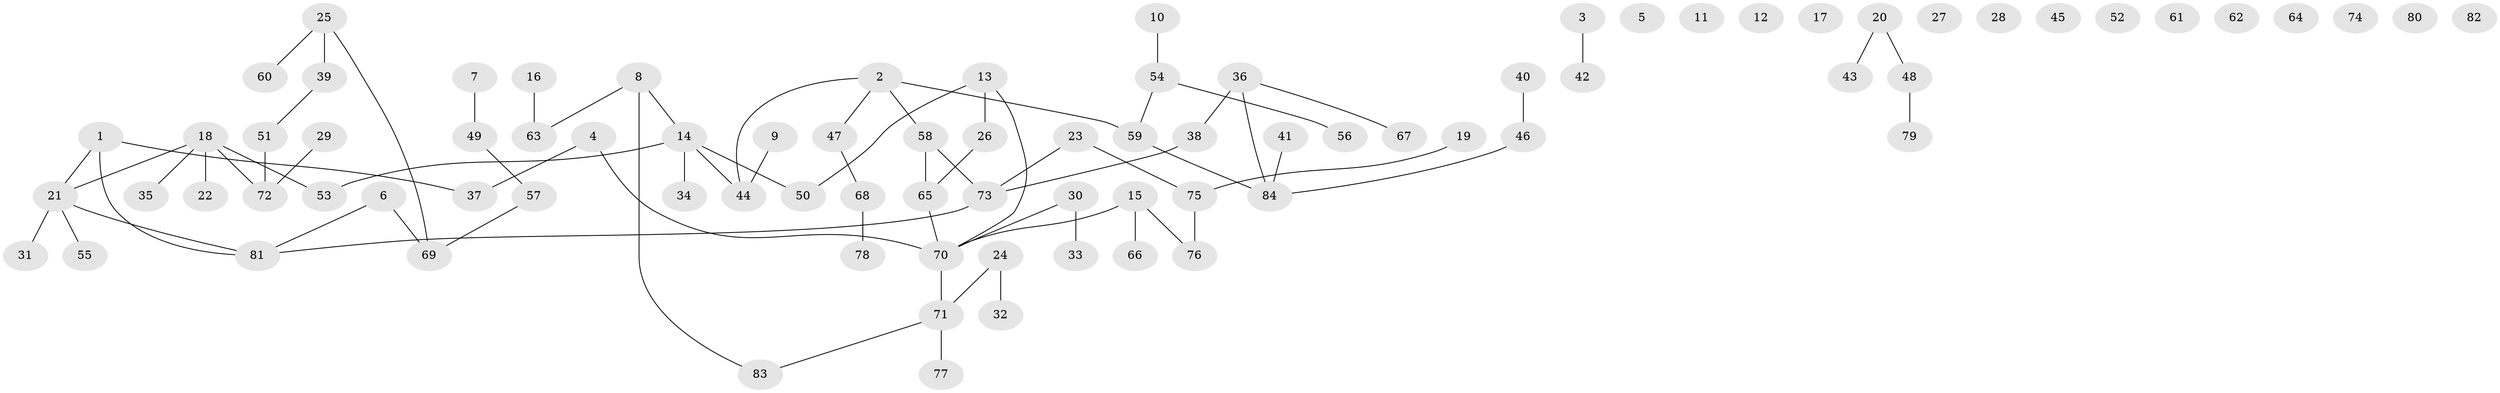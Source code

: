// Generated by graph-tools (version 1.1) at 2025/49/03/09/25 03:49:12]
// undirected, 84 vertices, 76 edges
graph export_dot {
graph [start="1"]
  node [color=gray90,style=filled];
  1;
  2;
  3;
  4;
  5;
  6;
  7;
  8;
  9;
  10;
  11;
  12;
  13;
  14;
  15;
  16;
  17;
  18;
  19;
  20;
  21;
  22;
  23;
  24;
  25;
  26;
  27;
  28;
  29;
  30;
  31;
  32;
  33;
  34;
  35;
  36;
  37;
  38;
  39;
  40;
  41;
  42;
  43;
  44;
  45;
  46;
  47;
  48;
  49;
  50;
  51;
  52;
  53;
  54;
  55;
  56;
  57;
  58;
  59;
  60;
  61;
  62;
  63;
  64;
  65;
  66;
  67;
  68;
  69;
  70;
  71;
  72;
  73;
  74;
  75;
  76;
  77;
  78;
  79;
  80;
  81;
  82;
  83;
  84;
  1 -- 21;
  1 -- 37;
  1 -- 81;
  2 -- 44;
  2 -- 47;
  2 -- 58;
  2 -- 59;
  3 -- 42;
  4 -- 37;
  4 -- 70;
  6 -- 69;
  6 -- 81;
  7 -- 49;
  8 -- 14;
  8 -- 63;
  8 -- 83;
  9 -- 44;
  10 -- 54;
  13 -- 26;
  13 -- 50;
  13 -- 70;
  14 -- 34;
  14 -- 44;
  14 -- 50;
  14 -- 53;
  15 -- 66;
  15 -- 70;
  15 -- 76;
  16 -- 63;
  18 -- 21;
  18 -- 22;
  18 -- 35;
  18 -- 53;
  18 -- 72;
  19 -- 75;
  20 -- 43;
  20 -- 48;
  21 -- 31;
  21 -- 55;
  21 -- 81;
  23 -- 73;
  23 -- 75;
  24 -- 32;
  24 -- 71;
  25 -- 39;
  25 -- 60;
  25 -- 69;
  26 -- 65;
  29 -- 72;
  30 -- 33;
  30 -- 70;
  36 -- 38;
  36 -- 67;
  36 -- 84;
  38 -- 73;
  39 -- 51;
  40 -- 46;
  41 -- 84;
  46 -- 84;
  47 -- 68;
  48 -- 79;
  49 -- 57;
  51 -- 72;
  54 -- 56;
  54 -- 59;
  57 -- 69;
  58 -- 65;
  58 -- 73;
  59 -- 84;
  65 -- 70;
  68 -- 78;
  70 -- 71;
  71 -- 77;
  71 -- 83;
  73 -- 81;
  75 -- 76;
}
